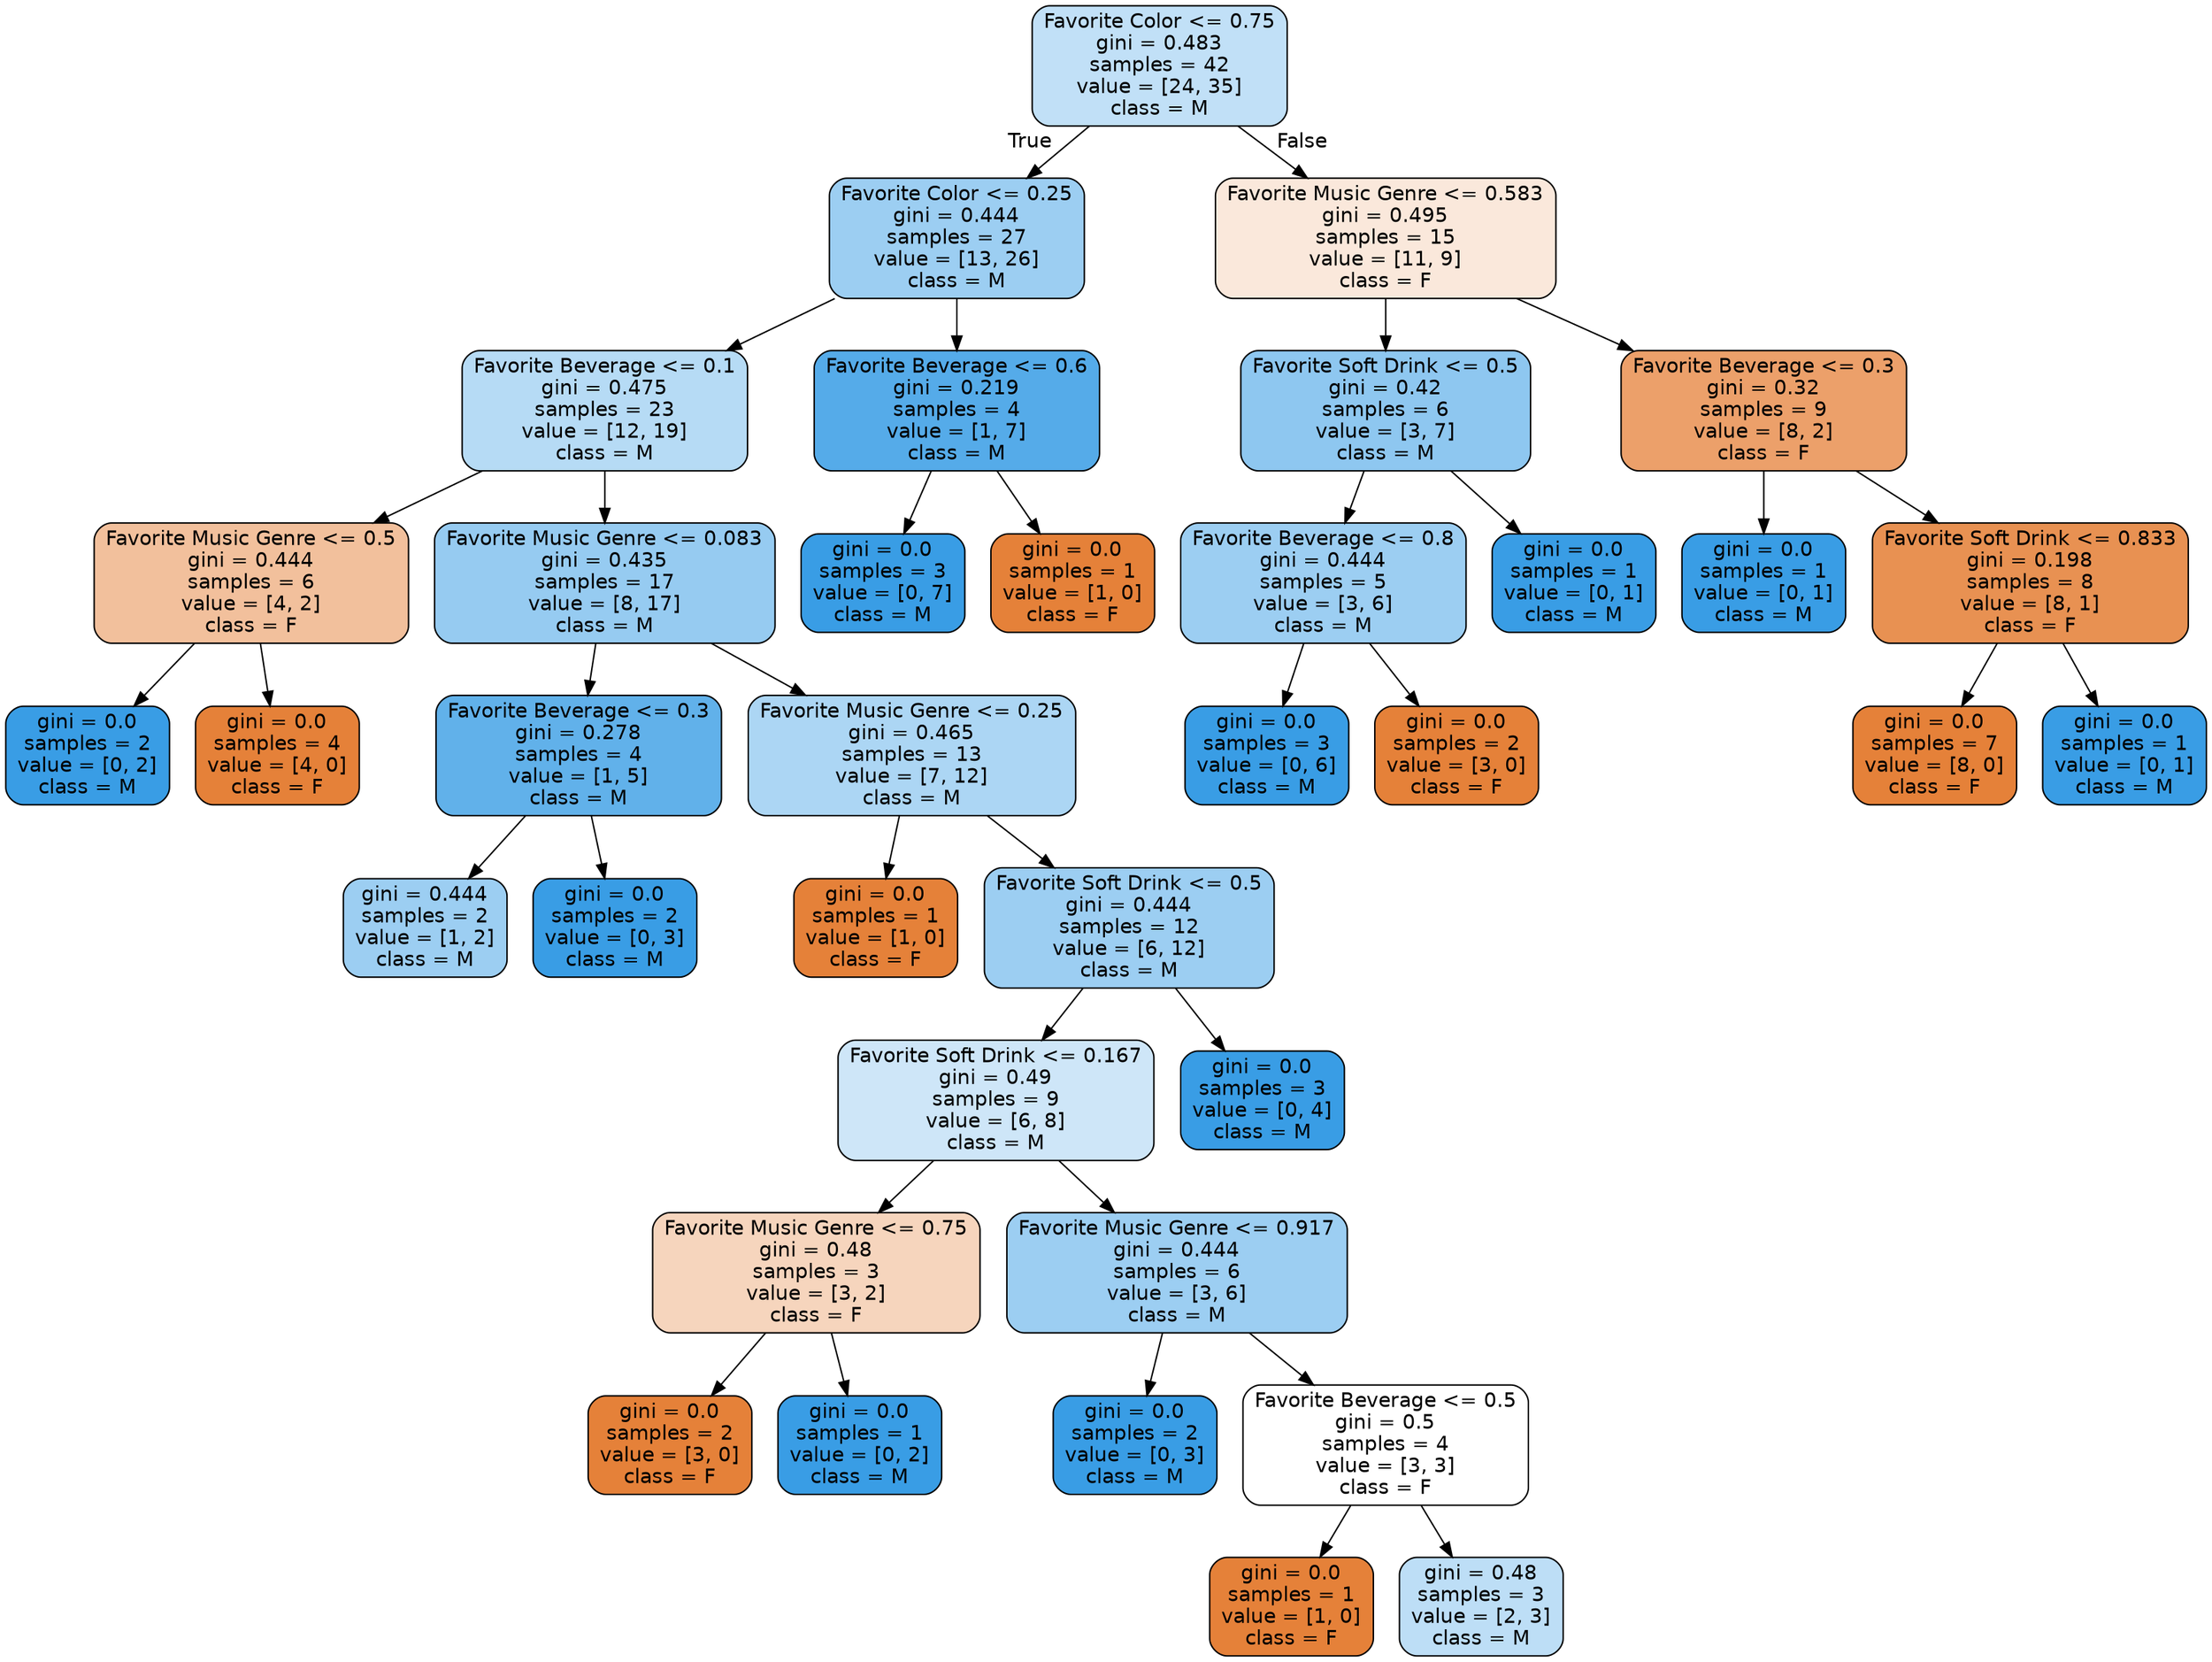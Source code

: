 digraph Tree {
node [shape=box, style="filled, rounded", color="black", fontname="helvetica"] ;
edge [fontname="helvetica"] ;
0 [label="Favorite Color <= 0.75\ngini = 0.483\nsamples = 42\nvalue = [24, 35]\nclass = M", fillcolor="#c1e0f7"] ;
1 [label="Favorite Color <= 0.25\ngini = 0.444\nsamples = 27\nvalue = [13, 26]\nclass = M", fillcolor="#9ccef2"] ;
0 -> 1 [labeldistance=2.5, labelangle=45, headlabel="True"] ;
2 [label="Favorite Beverage <= 0.1\ngini = 0.475\nsamples = 23\nvalue = [12, 19]\nclass = M", fillcolor="#b6dbf5"] ;
1 -> 2 ;
3 [label="Favorite Music Genre <= 0.5\ngini = 0.444\nsamples = 6\nvalue = [4, 2]\nclass = F", fillcolor="#f2c09c"] ;
2 -> 3 ;
4 [label="gini = 0.0\nsamples = 2\nvalue = [0, 2]\nclass = M", fillcolor="#399de5"] ;
3 -> 4 ;
5 [label="gini = 0.0\nsamples = 4\nvalue = [4, 0]\nclass = F", fillcolor="#e58139"] ;
3 -> 5 ;
6 [label="Favorite Music Genre <= 0.083\ngini = 0.435\nsamples = 17\nvalue = [8, 17]\nclass = M", fillcolor="#96cbf1"] ;
2 -> 6 ;
7 [label="Favorite Beverage <= 0.3\ngini = 0.278\nsamples = 4\nvalue = [1, 5]\nclass = M", fillcolor="#61b1ea"] ;
6 -> 7 ;
8 [label="gini = 0.444\nsamples = 2\nvalue = [1, 2]\nclass = M", fillcolor="#9ccef2"] ;
7 -> 8 ;
9 [label="gini = 0.0\nsamples = 2\nvalue = [0, 3]\nclass = M", fillcolor="#399de5"] ;
7 -> 9 ;
10 [label="Favorite Music Genre <= 0.25\ngini = 0.465\nsamples = 13\nvalue = [7, 12]\nclass = M", fillcolor="#acd6f4"] ;
6 -> 10 ;
11 [label="gini = 0.0\nsamples = 1\nvalue = [1, 0]\nclass = F", fillcolor="#e58139"] ;
10 -> 11 ;
12 [label="Favorite Soft Drink <= 0.5\ngini = 0.444\nsamples = 12\nvalue = [6, 12]\nclass = M", fillcolor="#9ccef2"] ;
10 -> 12 ;
13 [label="Favorite Soft Drink <= 0.167\ngini = 0.49\nsamples = 9\nvalue = [6, 8]\nclass = M", fillcolor="#cee6f8"] ;
12 -> 13 ;
14 [label="Favorite Music Genre <= 0.75\ngini = 0.48\nsamples = 3\nvalue = [3, 2]\nclass = F", fillcolor="#f6d5bd"] ;
13 -> 14 ;
15 [label="gini = 0.0\nsamples = 2\nvalue = [3, 0]\nclass = F", fillcolor="#e58139"] ;
14 -> 15 ;
16 [label="gini = 0.0\nsamples = 1\nvalue = [0, 2]\nclass = M", fillcolor="#399de5"] ;
14 -> 16 ;
17 [label="Favorite Music Genre <= 0.917\ngini = 0.444\nsamples = 6\nvalue = [3, 6]\nclass = M", fillcolor="#9ccef2"] ;
13 -> 17 ;
18 [label="gini = 0.0\nsamples = 2\nvalue = [0, 3]\nclass = M", fillcolor="#399de5"] ;
17 -> 18 ;
19 [label="Favorite Beverage <= 0.5\ngini = 0.5\nsamples = 4\nvalue = [3, 3]\nclass = F", fillcolor="#ffffff"] ;
17 -> 19 ;
20 [label="gini = 0.0\nsamples = 1\nvalue = [1, 0]\nclass = F", fillcolor="#e58139"] ;
19 -> 20 ;
21 [label="gini = 0.48\nsamples = 3\nvalue = [2, 3]\nclass = M", fillcolor="#bddef6"] ;
19 -> 21 ;
22 [label="gini = 0.0\nsamples = 3\nvalue = [0, 4]\nclass = M", fillcolor="#399de5"] ;
12 -> 22 ;
23 [label="Favorite Beverage <= 0.6\ngini = 0.219\nsamples = 4\nvalue = [1, 7]\nclass = M", fillcolor="#55abe9"] ;
1 -> 23 ;
24 [label="gini = 0.0\nsamples = 3\nvalue = [0, 7]\nclass = M", fillcolor="#399de5"] ;
23 -> 24 ;
25 [label="gini = 0.0\nsamples = 1\nvalue = [1, 0]\nclass = F", fillcolor="#e58139"] ;
23 -> 25 ;
26 [label="Favorite Music Genre <= 0.583\ngini = 0.495\nsamples = 15\nvalue = [11, 9]\nclass = F", fillcolor="#fae8db"] ;
0 -> 26 [labeldistance=2.5, labelangle=-45, headlabel="False"] ;
27 [label="Favorite Soft Drink <= 0.5\ngini = 0.42\nsamples = 6\nvalue = [3, 7]\nclass = M", fillcolor="#8ec7f0"] ;
26 -> 27 ;
28 [label="Favorite Beverage <= 0.8\ngini = 0.444\nsamples = 5\nvalue = [3, 6]\nclass = M", fillcolor="#9ccef2"] ;
27 -> 28 ;
29 [label="gini = 0.0\nsamples = 3\nvalue = [0, 6]\nclass = M", fillcolor="#399de5"] ;
28 -> 29 ;
30 [label="gini = 0.0\nsamples = 2\nvalue = [3, 0]\nclass = F", fillcolor="#e58139"] ;
28 -> 30 ;
31 [label="gini = 0.0\nsamples = 1\nvalue = [0, 1]\nclass = M", fillcolor="#399de5"] ;
27 -> 31 ;
32 [label="Favorite Beverage <= 0.3\ngini = 0.32\nsamples = 9\nvalue = [8, 2]\nclass = F", fillcolor="#eca06a"] ;
26 -> 32 ;
33 [label="gini = 0.0\nsamples = 1\nvalue = [0, 1]\nclass = M", fillcolor="#399de5"] ;
32 -> 33 ;
34 [label="Favorite Soft Drink <= 0.833\ngini = 0.198\nsamples = 8\nvalue = [8, 1]\nclass = F", fillcolor="#e89152"] ;
32 -> 34 ;
35 [label="gini = 0.0\nsamples = 7\nvalue = [8, 0]\nclass = F", fillcolor="#e58139"] ;
34 -> 35 ;
36 [label="gini = 0.0\nsamples = 1\nvalue = [0, 1]\nclass = M", fillcolor="#399de5"] ;
34 -> 36 ;
}